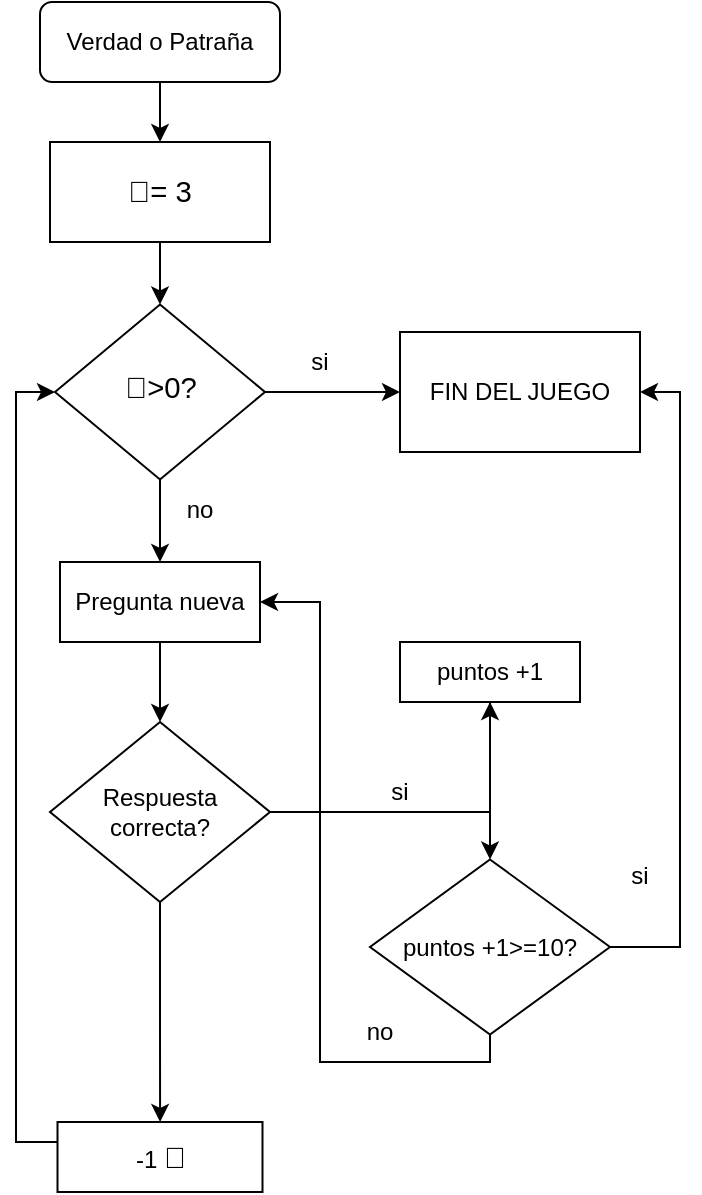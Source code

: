 <mxfile version="28.2.7">
  <diagram id="C5RBs43oDa-KdzZeNtuy" name="15_pelayo">
    <mxGraphModel grid="1" page="1" gridSize="10" guides="1" tooltips="1" connect="1" arrows="1" fold="1" pageScale="1" pageWidth="827" pageHeight="1169" math="0" shadow="0">
      <root>
        <mxCell id="WIyWlLk6GJQsqaUBKTNV-0" />
        <mxCell id="WIyWlLk6GJQsqaUBKTNV-1" parent="WIyWlLk6GJQsqaUBKTNV-0" />
        <mxCell id="rOjBa7XlKZfRhFXrI2AJ-36" value="" style="edgeStyle=orthogonalEdgeStyle;rounded=0;orthogonalLoop=1;jettySize=auto;html=1;" edge="1" parent="WIyWlLk6GJQsqaUBKTNV-1" source="WIyWlLk6GJQsqaUBKTNV-3" target="rOjBa7XlKZfRhFXrI2AJ-35">
          <mxGeometry relative="1" as="geometry" />
        </mxCell>
        <mxCell id="WIyWlLk6GJQsqaUBKTNV-3" value="Verdad o Patraña" style="rounded=1;whiteSpace=wrap;html=1;fontSize=12;glass=0;strokeWidth=1;shadow=0;" vertex="1" parent="WIyWlLk6GJQsqaUBKTNV-1">
          <mxGeometry x="160" width="120" height="40" as="geometry" />
        </mxCell>
        <mxCell id="rOjBa7XlKZfRhFXrI2AJ-38" value="" style="edgeStyle=orthogonalEdgeStyle;rounded=0;orthogonalLoop=1;jettySize=auto;html=1;" edge="1" parent="WIyWlLk6GJQsqaUBKTNV-1" source="WIyWlLk6GJQsqaUBKTNV-6" target="rOjBa7XlKZfRhFXrI2AJ-34">
          <mxGeometry relative="1" as="geometry" />
        </mxCell>
        <mxCell id="M3ngDZJpeSlZezCbMIGL-1" value="" style="edgeStyle=orthogonalEdgeStyle;rounded=0;orthogonalLoop=1;jettySize=auto;html=1;" edge="1" parent="WIyWlLk6GJQsqaUBKTNV-1" source="WIyWlLk6GJQsqaUBKTNV-6" target="M3ngDZJpeSlZezCbMIGL-0">
          <mxGeometry relative="1" as="geometry" />
        </mxCell>
        <mxCell id="WIyWlLk6GJQsqaUBKTNV-6" value="&lt;span id=&quot;docs-internal-guid-bc3cbe27-7fff-c7d9-2947-85c0d243acb0&quot;&gt;&lt;span style=&quot;font-size: 11pt; font-family: Arial, sans-serif; color: rgb(0, 0, 0); background-color: transparent; font-variant-numeric: normal; font-variant-east-asian: normal; font-variant-alternates: normal; font-variant-position: normal; font-variant-emoji: normal; vertical-align: baseline; white-space-collapse: preserve;&quot;&gt;🍎&lt;/span&gt;&lt;/span&gt;&lt;font face=&quot;Arial, sans-serif&quot;&gt;&lt;span style=&quot;font-size: 14.667px; white-space-collapse: preserve;&quot;&gt;&amp;gt;0?&lt;/span&gt;&lt;/font&gt;" style="rhombus;whiteSpace=wrap;html=1;shadow=0;fontFamily=Helvetica;fontSize=12;align=center;strokeWidth=1;spacing=6;spacingTop=-4;" vertex="1" parent="WIyWlLk6GJQsqaUBKTNV-1">
          <mxGeometry x="167.5" y="151.25" width="105" height="87.5" as="geometry" />
        </mxCell>
        <mxCell id="rOjBa7XlKZfRhFXrI2AJ-6" style="edgeStyle=orthogonalEdgeStyle;rounded=0;orthogonalLoop=1;jettySize=auto;html=1;exitX=0.5;exitY=1;exitDx=0;exitDy=0;" edge="1" parent="WIyWlLk6GJQsqaUBKTNV-1" source="WIyWlLk6GJQsqaUBKTNV-6" target="WIyWlLk6GJQsqaUBKTNV-6">
          <mxGeometry relative="1" as="geometry" />
        </mxCell>
        <mxCell id="rOjBa7XlKZfRhFXrI2AJ-12" value="si" style="text;html=1;whiteSpace=wrap;strokeColor=none;fillColor=none;align=center;verticalAlign=middle;rounded=0;" vertex="1" parent="WIyWlLk6GJQsqaUBKTNV-1">
          <mxGeometry x="310" y="380" width="60" height="30" as="geometry" />
        </mxCell>
        <mxCell id="rOjBa7XlKZfRhFXrI2AJ-13" style="edgeStyle=orthogonalEdgeStyle;rounded=0;orthogonalLoop=1;jettySize=auto;html=1;exitX=0.5;exitY=1;exitDx=0;exitDy=0;" edge="1" parent="WIyWlLk6GJQsqaUBKTNV-1" source="WIyWlLk6GJQsqaUBKTNV-6" target="WIyWlLk6GJQsqaUBKTNV-6">
          <mxGeometry relative="1" as="geometry" />
        </mxCell>
        <mxCell id="rOjBa7XlKZfRhFXrI2AJ-14" value="no" style="text;html=1;whiteSpace=wrap;strokeColor=none;fillColor=none;align=center;verticalAlign=middle;rounded=0;" vertex="1" parent="WIyWlLk6GJQsqaUBKTNV-1">
          <mxGeometry x="200" y="380" width="60" height="30" as="geometry" />
        </mxCell>
        <mxCell id="rOjBa7XlKZfRhFXrI2AJ-22" value="si" style="text;html=1;whiteSpace=wrap;strokeColor=none;fillColor=none;align=center;verticalAlign=middle;rounded=0;" vertex="1" parent="WIyWlLk6GJQsqaUBKTNV-1">
          <mxGeometry x="270" y="165" width="60" height="30" as="geometry" />
        </mxCell>
        <mxCell id="rOjBa7XlKZfRhFXrI2AJ-48" style="edgeStyle=orthogonalEdgeStyle;rounded=0;orthogonalLoop=1;jettySize=auto;html=1;exitX=0.5;exitY=1;exitDx=0;exitDy=0;entryX=1;entryY=0.5;entryDx=0;entryDy=0;" edge="1" parent="WIyWlLk6GJQsqaUBKTNV-1" source="rOjBa7XlKZfRhFXrI2AJ-31" target="M3ngDZJpeSlZezCbMIGL-0">
          <mxGeometry relative="1" as="geometry">
            <Array as="points">
              <mxPoint x="385" y="530" />
              <mxPoint x="300" y="530" />
              <mxPoint x="300" y="300" />
            </Array>
          </mxGeometry>
        </mxCell>
        <mxCell id="rOjBa7XlKZfRhFXrI2AJ-49" style="edgeStyle=orthogonalEdgeStyle;rounded=0;orthogonalLoop=1;jettySize=auto;html=1;exitX=1;exitY=0.5;exitDx=0;exitDy=0;entryX=1;entryY=0.5;entryDx=0;entryDy=0;" edge="1" parent="WIyWlLk6GJQsqaUBKTNV-1" source="rOjBa7XlKZfRhFXrI2AJ-31" target="rOjBa7XlKZfRhFXrI2AJ-34">
          <mxGeometry relative="1" as="geometry" />
        </mxCell>
        <mxCell id="rOjBa7XlKZfRhFXrI2AJ-31" value="puntos +1&amp;gt;=10?" style="rhombus;whiteSpace=wrap;html=1;" vertex="1" parent="WIyWlLk6GJQsqaUBKTNV-1">
          <mxGeometry x="325" y="428.75" width="120" height="87.5" as="geometry" />
        </mxCell>
        <mxCell id="rOjBa7XlKZfRhFXrI2AJ-34" value="FIN DEL JUEGO" style="whiteSpace=wrap;html=1;" vertex="1" parent="WIyWlLk6GJQsqaUBKTNV-1">
          <mxGeometry x="340" y="165" width="120" height="60" as="geometry" />
        </mxCell>
        <mxCell id="rOjBa7XlKZfRhFXrI2AJ-37" value="" style="edgeStyle=orthogonalEdgeStyle;rounded=0;orthogonalLoop=1;jettySize=auto;html=1;" edge="1" parent="WIyWlLk6GJQsqaUBKTNV-1" source="rOjBa7XlKZfRhFXrI2AJ-35" target="WIyWlLk6GJQsqaUBKTNV-6">
          <mxGeometry relative="1" as="geometry" />
        </mxCell>
        <mxCell id="rOjBa7XlKZfRhFXrI2AJ-35" value="&lt;span id=&quot;docs-internal-guid-bc3cbe27-7fff-c7d9-2947-85c0d243acb0&quot;&gt;&lt;span style=&quot;font-size: 11pt; font-family: Arial, sans-serif; color: rgb(0, 0, 0); background-color: transparent; font-variant-numeric: normal; font-variant-east-asian: normal; font-variant-alternates: normal; font-variant-position: normal; font-variant-emoji: normal; vertical-align: baseline; white-space-collapse: preserve;&quot;&gt;🍎&lt;/span&gt;&lt;span style=&quot;font-family: Arial, sans-serif; color: rgb(0, 0, 0); background-color: transparent; font-variant-numeric: normal; font-variant-east-asian: normal; font-variant-alternates: normal; font-variant-position: normal; font-variant-emoji: normal; vertical-align: baseline; white-space-collapse: preserve; font-size: 14.667px;&quot;&gt;= 3&lt;/span&gt;&lt;/span&gt;" style="rounded=0;whiteSpace=wrap;html=1;" vertex="1" parent="WIyWlLk6GJQsqaUBKTNV-1">
          <mxGeometry x="165" y="70" width="110" height="50" as="geometry" />
        </mxCell>
        <mxCell id="rOjBa7XlKZfRhFXrI2AJ-43" value="" style="edgeStyle=orthogonalEdgeStyle;rounded=0;orthogonalLoop=1;jettySize=auto;html=1;" edge="1" parent="WIyWlLk6GJQsqaUBKTNV-1" source="rOjBa7XlKZfRhFXrI2AJ-40" target="rOjBa7XlKZfRhFXrI2AJ-42">
          <mxGeometry relative="1" as="geometry" />
        </mxCell>
        <mxCell id="rOjBa7XlKZfRhFXrI2AJ-46" style="edgeStyle=orthogonalEdgeStyle;rounded=0;orthogonalLoop=1;jettySize=auto;html=1;exitX=1;exitY=0.5;exitDx=0;exitDy=0;" edge="1" parent="WIyWlLk6GJQsqaUBKTNV-1" source="rOjBa7XlKZfRhFXrI2AJ-40" target="rOjBa7XlKZfRhFXrI2AJ-45">
          <mxGeometry relative="1" as="geometry" />
        </mxCell>
        <mxCell id="rOjBa7XlKZfRhFXrI2AJ-40" value="Respuesta correcta?" style="rhombus;whiteSpace=wrap;html=1;" vertex="1" parent="WIyWlLk6GJQsqaUBKTNV-1">
          <mxGeometry x="165" y="360" width="110" height="90" as="geometry" />
        </mxCell>
        <mxCell id="rOjBa7XlKZfRhFXrI2AJ-44" style="edgeStyle=orthogonalEdgeStyle;rounded=0;orthogonalLoop=1;jettySize=auto;html=1;entryX=0;entryY=0.5;entryDx=0;entryDy=0;" edge="1" parent="WIyWlLk6GJQsqaUBKTNV-1" source="rOjBa7XlKZfRhFXrI2AJ-42" target="WIyWlLk6GJQsqaUBKTNV-6">
          <mxGeometry relative="1" as="geometry">
            <Array as="points">
              <mxPoint x="148" y="570" />
              <mxPoint x="148" y="195" />
            </Array>
          </mxGeometry>
        </mxCell>
        <mxCell id="rOjBa7XlKZfRhFXrI2AJ-42" value="-1&amp;nbsp;&lt;span id=&quot;docs-internal-guid-bc3cbe27-7fff-c7d9-2947-85c0d243acb0&quot;&gt;&lt;span style=&quot;font-size: 11pt; font-family: Arial, sans-serif; color: rgb(0, 0, 0); background-color: transparent; font-variant-numeric: normal; font-variant-east-asian: normal; font-variant-alternates: normal; font-variant-position: normal; font-variant-emoji: normal; vertical-align: baseline; white-space-collapse: preserve;&quot;&gt;🍎&lt;/span&gt;&lt;/span&gt;" style="rounded=0;whiteSpace=wrap;html=1;" vertex="1" parent="WIyWlLk6GJQsqaUBKTNV-1">
          <mxGeometry x="168.75" y="560" width="102.5" height="35" as="geometry" />
        </mxCell>
        <mxCell id="rOjBa7XlKZfRhFXrI2AJ-47" value="" style="edgeStyle=orthogonalEdgeStyle;rounded=0;orthogonalLoop=1;jettySize=auto;html=1;" edge="1" parent="WIyWlLk6GJQsqaUBKTNV-1" source="rOjBa7XlKZfRhFXrI2AJ-45" target="rOjBa7XlKZfRhFXrI2AJ-31">
          <mxGeometry relative="1" as="geometry" />
        </mxCell>
        <mxCell id="rOjBa7XlKZfRhFXrI2AJ-45" value="puntos +1" style="rounded=0;whiteSpace=wrap;html=1;" vertex="1" parent="WIyWlLk6GJQsqaUBKTNV-1">
          <mxGeometry x="340" y="320" width="90" height="30" as="geometry" />
        </mxCell>
        <mxCell id="rOjBa7XlKZfRhFXrI2AJ-50" value="si&lt;div&gt;&lt;br&gt;&lt;/div&gt;" style="text;html=1;whiteSpace=wrap;strokeColor=none;fillColor=none;align=center;verticalAlign=middle;rounded=0;" vertex="1" parent="WIyWlLk6GJQsqaUBKTNV-1">
          <mxGeometry x="430" y="428.75" width="60" height="30" as="geometry" />
        </mxCell>
        <mxCell id="rOjBa7XlKZfRhFXrI2AJ-51" value="no" style="text;html=1;whiteSpace=wrap;strokeColor=none;fillColor=none;align=center;verticalAlign=middle;rounded=0;" vertex="1" parent="WIyWlLk6GJQsqaUBKTNV-1">
          <mxGeometry x="300" y="500" width="60" height="30" as="geometry" />
        </mxCell>
        <mxCell id="88YNehdBoN_sRVTGOiJh-0" value="no" style="text;html=1;whiteSpace=wrap;strokeColor=none;fillColor=none;align=center;verticalAlign=middle;rounded=0;" vertex="1" parent="WIyWlLk6GJQsqaUBKTNV-1">
          <mxGeometry x="210" y="238.75" width="60" height="30" as="geometry" />
        </mxCell>
        <mxCell id="M3ngDZJpeSlZezCbMIGL-2" value="" style="edgeStyle=orthogonalEdgeStyle;rounded=0;orthogonalLoop=1;jettySize=auto;html=1;" edge="1" parent="WIyWlLk6GJQsqaUBKTNV-1" source="M3ngDZJpeSlZezCbMIGL-0" target="rOjBa7XlKZfRhFXrI2AJ-40">
          <mxGeometry relative="1" as="geometry" />
        </mxCell>
        <mxCell id="M3ngDZJpeSlZezCbMIGL-0" value="Pregunta nueva" style="rounded=0;whiteSpace=wrap;html=1;" vertex="1" parent="WIyWlLk6GJQsqaUBKTNV-1">
          <mxGeometry x="170" y="280" width="100" height="40" as="geometry" />
        </mxCell>
      </root>
    </mxGraphModel>
  </diagram>
</mxfile>
